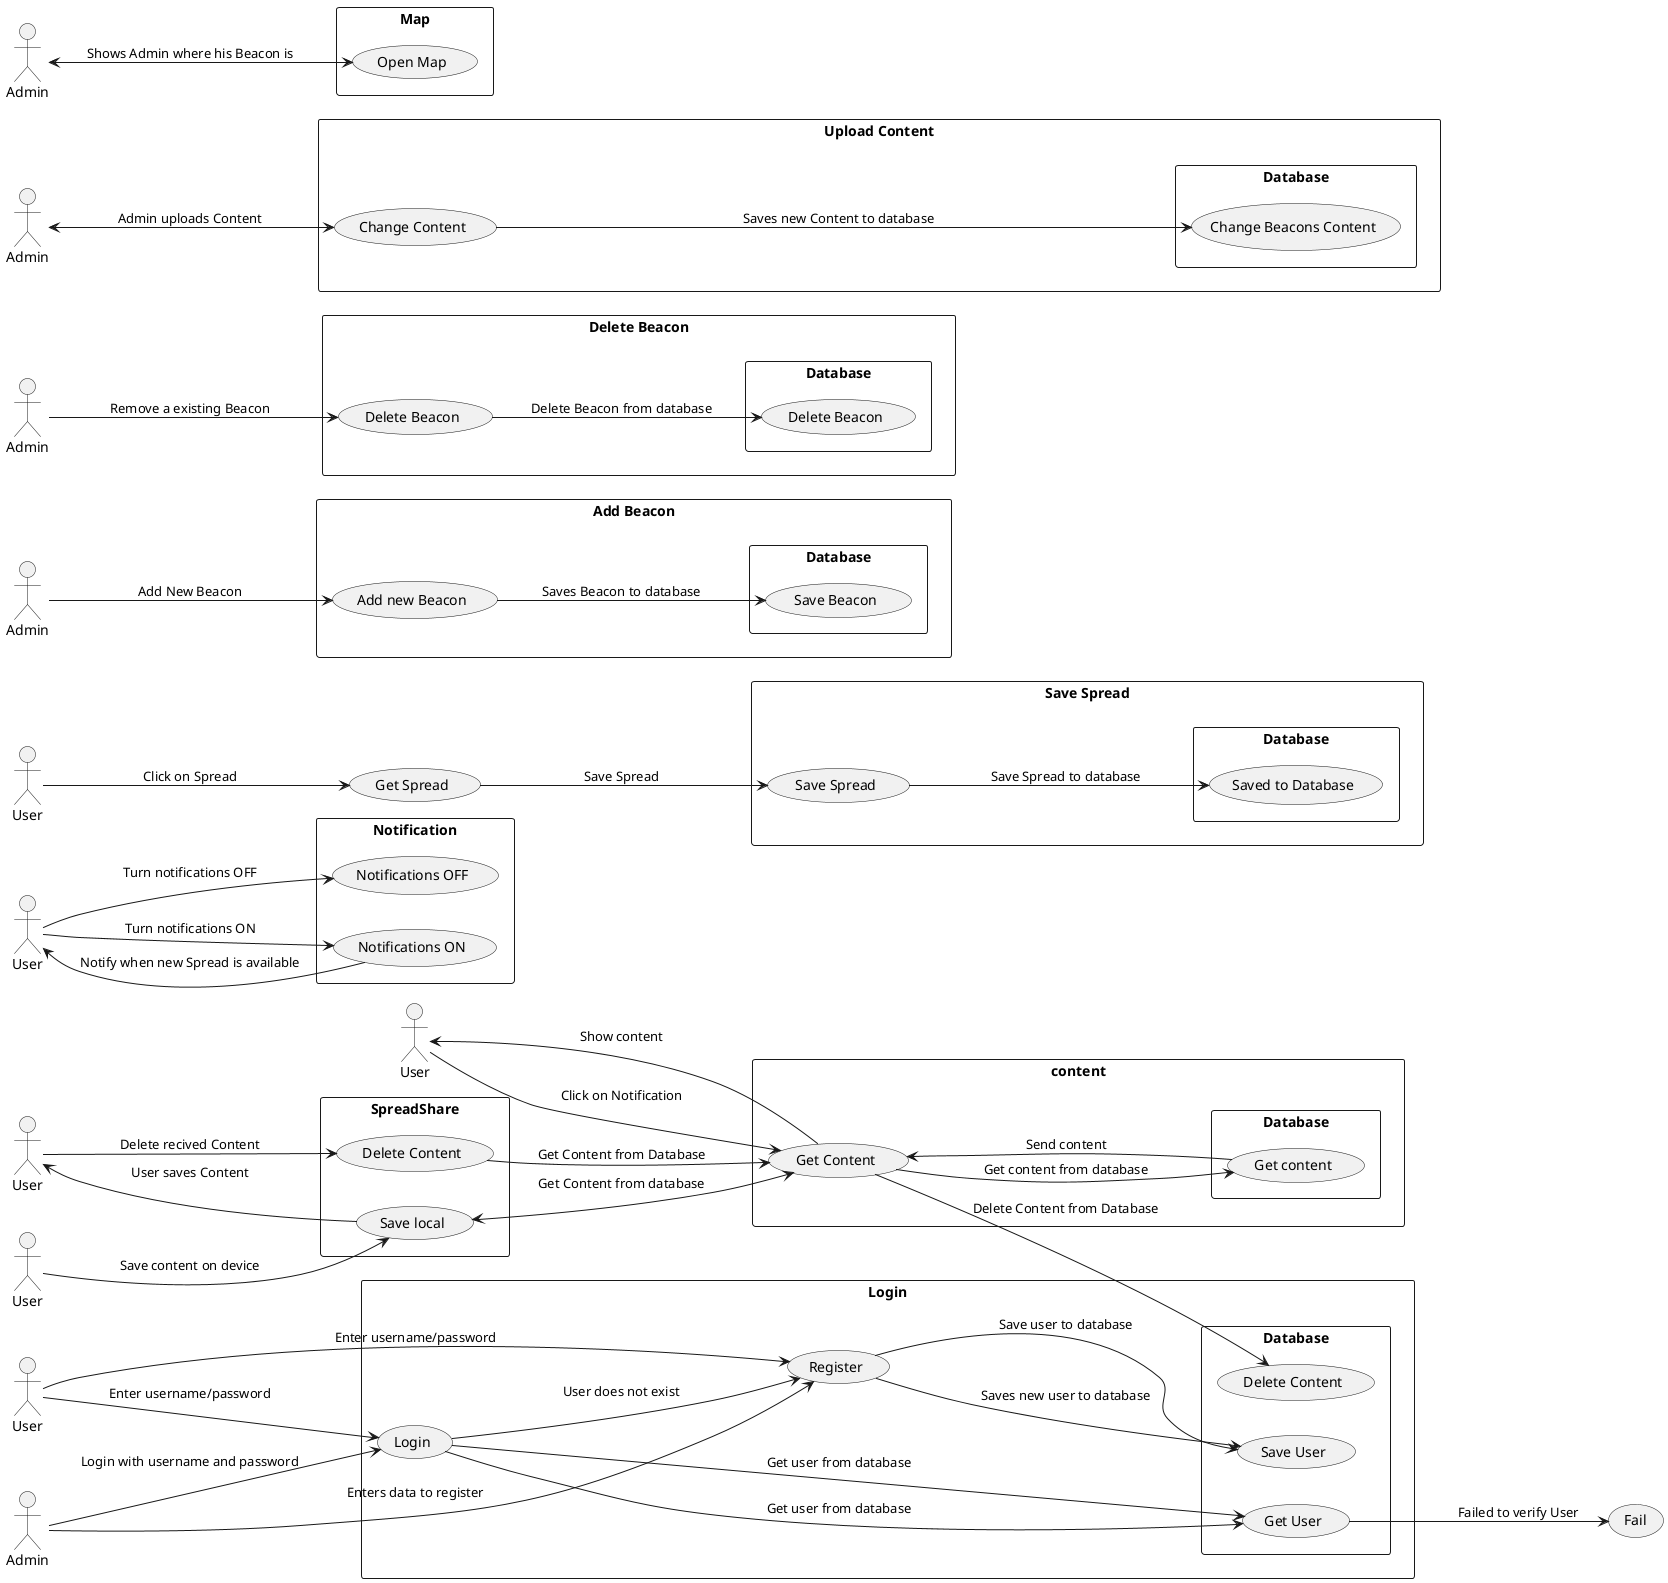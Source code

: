 @startuml UsecaseDiagram

left to right direction

actor User as usr

rectangle "Login" {
    usecase "Login" as UC_Login
    usecase "Register" as UC_Register
    
    rectangle "Database" {
        usecase "Get user" as UC_GetUser
        usecase "Save user" as UC_SaveUser
    }
}

usr --> UC_Login : "Enter username/password"
UC_Login --> UC_GetUser : "Get user from database"


usr --> UC_Register : "Enter username/password"
UC_Register --> UC_SaveUser : "Save user to database"

UC_Login --> UC_Register : "User does not exist"

actor User as usr1

rectangle "Notification" {
    usecase "Notifications ON" as UC_NotificationsON
    usecase "Notifications OFF" as UC_NotificationsOFF
}
usr1-->UC_NotificationsON : "Turn notifications ON"
UC_NotificationsON-->usr1 : "Notify when new Spread is available"

usr1-->UC_NotificationsOFF : "Turn notifications OFF"

actor User as usr2

rectangle content{
    usecase "New Spread" as UC_Content
    rectangle "Database" as DB {
        usecase "Get content" as UC_GetContent
    }
}

usr2 --> UC_Content : "Click on Notification"
UC_Content --> UC_GetContent : "Get content from database"
UC_GetContent --> UC_Content : "Send content"
UC_Content --> usr2 : "Show content"

actor User as usr3

usecase "Get Spread" as UC_GetSpread
rectangle "Save Spread"{
    usecase "Save Spread" as UC_SaveSpread
    rectangle "Database" as DB1 {
        usecase "Saved to Database" as UC_SaveSpreadDB
    }
}
usr3 --> UC_GetSpread : "Click on Spread"
UC_GetSpread --> UC_SaveSpread : "Save Spread"
UC_SaveSpread --> UC_SaveSpreadDB : "Save Spread to database"

actor "User" as usr4

rectangle "SpreadShare" {
   usecase "Save local" as UC_SaveLocal
   usecase "Delete Content" as UC_DeleteContent
   
   rectangle "Database" {
   usecase "Get Content" as UC_Content
   usecase "Delete Content" as UC_DeleteContentFromDatabase
   }
}
usr4 --> UC_SaveLocal : "Save content on device"
UC_SaveLocal <--> UC_Content : "Get Content from database"
UC_SaveLocal --> User : "User saves Content"
User --> UC_DeleteContent : "Delete recived Content"
UC_DeleteContent --> UC_Content : "Get Content from Database"
UC_Content --> UC_DeleteContentFromDatabase : "Delete Content from Database"

actor "Admin" as Admin1

rectangle "Login" {
   usecase "Login" as UC_Login
   usecase "Register" as UC_Register
   rectangle "Database" as DB1 {
      usecase "Get User" as UC_GetUser
      usecase "Save User" as UC_SaveUser
   }
}
usecase "Fail" as UC_Fail
Admin1 --> UC_Login : "Login with username and password"
UC_Login --> UC_GetUser : "Get user from database"
UC_GetUser --> UC_Fail : "Failed to verify User"
Admin1 --> UC_Register : "Enters data to register"
UC_Register --> UC_SaveUser : "Saves new user to database"

actor "Admin" as Admin2

rectangle "Add Beacon" {
   usecase "Add new Beacon" as UC_AddBeacon
   rectangle "Database" as DB2 {
      usecase "Save Beacon" as UC_SaveBeacon
   }
}
Admin2 --> UC_AddBeacon : "Add New Beacon"
UC_AddBeacon --> UC_SaveBeacon : "Saves Beacon to database"

actor "Admin" as Admin3

rectangle "Delete Beacon" {
   usecase "Delete Beacon" as UC_DeleteBeacon
   rectangle "Database" as DB3 {
      usecase "Delete Beacon" as UC_DeleteBeaconFromDatabase
   }
}

Admin3 --> UC_DeleteBeacon : "Remove a existing Beacon"
UC_DeleteBeacon --> UC_DeleteBeaconFromDatabase : "Delete Beacon from database"

actor "Admin" as Admin4

rectangle "Upload Content" {
   usecase "Change Content" as UC_ChangeContent
   rectangle "Database" as DB4 {
      usecase "Change Beacons Content" as UC_ChangeContentInDatabase
   }
}
Admin4 <--> UC_ChangeContent : "Admin uploads Content"
UC_ChangeContent ---> UC_ChangeContentInDatabase : "Saves new Content to database"

actor "Admin" as Admin5

rectangle "Map" {
   usecase "Open Map" as UC_OpenMap
}
Admin5 <--> UC_OpenMap : "Shows Admin where his Beacon is"

@enduml
